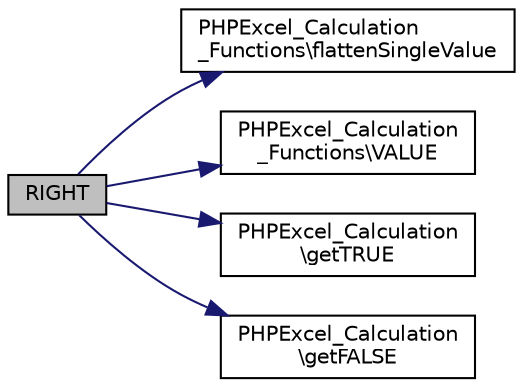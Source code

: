 digraph "RIGHT"
{
  edge [fontname="Helvetica",fontsize="10",labelfontname="Helvetica",labelfontsize="10"];
  node [fontname="Helvetica",fontsize="10",shape=record];
  rankdir="LR";
  Node61 [label="RIGHT",height=0.2,width=0.4,color="black", fillcolor="grey75", style="filled", fontcolor="black"];
  Node61 -> Node62 [color="midnightblue",fontsize="10",style="solid",fontname="Helvetica"];
  Node62 [label="PHPExcel_Calculation\l_Functions\\flattenSingleValue",height=0.2,width=0.4,color="black", fillcolor="white", style="filled",URL="$class_p_h_p_excel___calculation___functions.html#acaf2a2e8a02edcc96314474aa06d8550"];
  Node61 -> Node63 [color="midnightblue",fontsize="10",style="solid",fontname="Helvetica"];
  Node63 [label="PHPExcel_Calculation\l_Functions\\VALUE",height=0.2,width=0.4,color="black", fillcolor="white", style="filled",URL="$class_p_h_p_excel___calculation___functions.html#a2cc495b625ec296fd11527f968a37698"];
  Node61 -> Node64 [color="midnightblue",fontsize="10",style="solid",fontname="Helvetica"];
  Node64 [label="PHPExcel_Calculation\l\\getTRUE",height=0.2,width=0.4,color="black", fillcolor="white", style="filled",URL="$class_p_h_p_excel___calculation.html#aaef7ebd13f5494224915b6a5f131c94f"];
  Node61 -> Node65 [color="midnightblue",fontsize="10",style="solid",fontname="Helvetica"];
  Node65 [label="PHPExcel_Calculation\l\\getFALSE",height=0.2,width=0.4,color="black", fillcolor="white", style="filled",URL="$class_p_h_p_excel___calculation.html#a6994a8f693ca683db1d52e3b96f5b1b1"];
}
